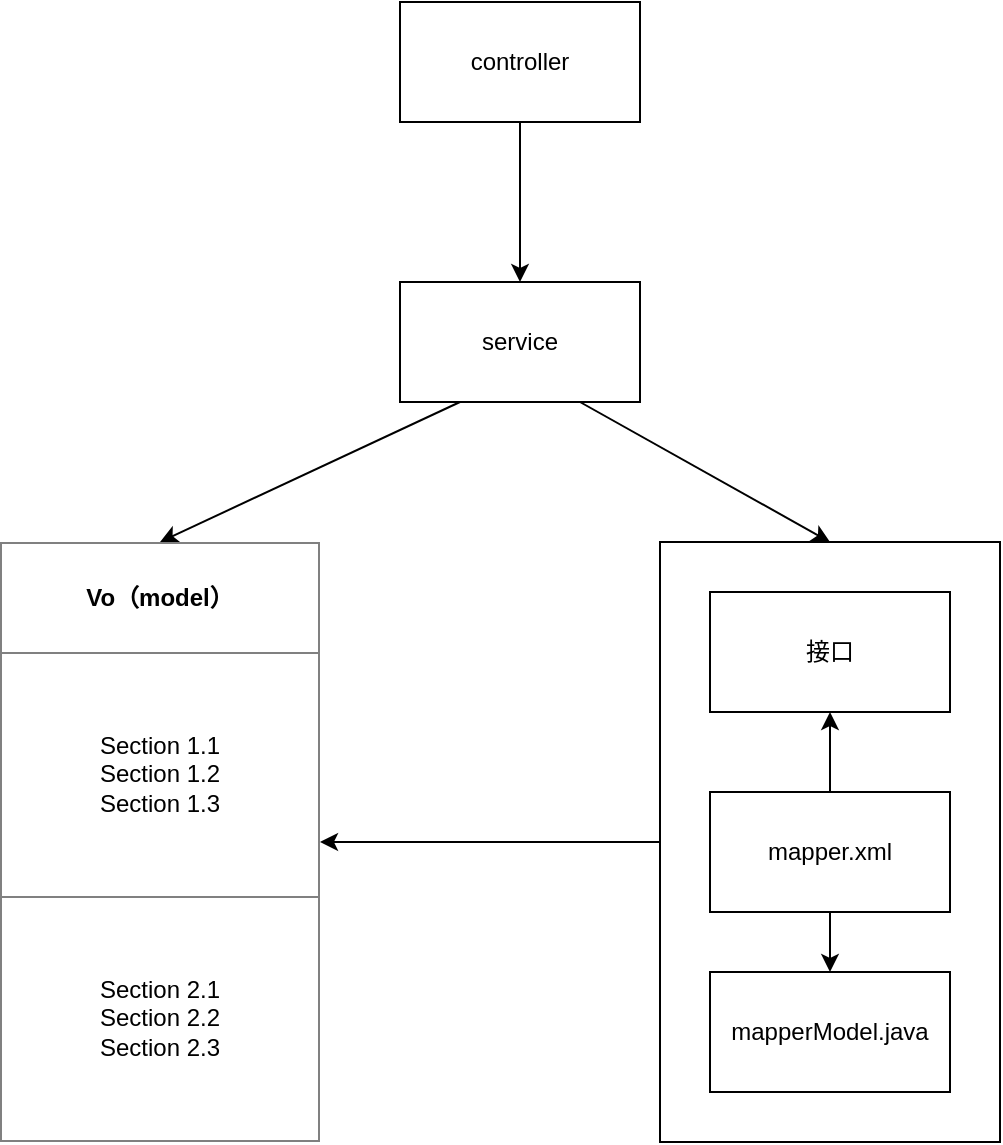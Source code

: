 <mxfile version="10.4.8" type="github"><diagram id="q1C94_TGVgXBsA3L0r41" name="第 1 页"><mxGraphModel dx="1158" dy="648" grid="1" gridSize="10" guides="1" tooltips="1" connect="1" arrows="1" fold="1" page="1" pageScale="1" pageWidth="827" pageHeight="1169" math="0" shadow="0"><root><mxCell id="0"/><mxCell id="1" parent="0"/><mxCell id="CY-yy-per7D4MOO6gfv6-126" value="" style="edgeStyle=none;rounded=0;orthogonalLoop=1;jettySize=auto;html=1;" edge="1" parent="1" source="CY-yy-per7D4MOO6gfv6-123" target="CY-yy-per7D4MOO6gfv6-125"><mxGeometry relative="1" as="geometry"/></mxCell><mxCell id="CY-yy-per7D4MOO6gfv6-123" value="controller&lt;br&gt;" style="rounded=0;whiteSpace=wrap;html=1;" vertex="1" parent="1"><mxGeometry x="260" y="30" width="120" height="60" as="geometry"/></mxCell><mxCell id="CY-yy-per7D4MOO6gfv6-133" style="edgeStyle=none;rounded=0;orthogonalLoop=1;jettySize=auto;html=1;exitX=0.75;exitY=1;exitDx=0;exitDy=0;entryX=0.5;entryY=0;entryDx=0;entryDy=0;" edge="1" parent="1" source="CY-yy-per7D4MOO6gfv6-125" target="CY-yy-per7D4MOO6gfv6-141"><mxGeometry relative="1" as="geometry"><mxPoint x="490" y="300" as="targetPoint"/></mxGeometry></mxCell><mxCell id="CY-yy-per7D4MOO6gfv6-125" value="service&lt;br&gt;" style="rounded=0;whiteSpace=wrap;html=1;" vertex="1" parent="1"><mxGeometry x="260" y="170" width="120" height="60" as="geometry"/></mxCell><mxCell id="CY-yy-per7D4MOO6gfv6-128" value="" style="endArrow=classic;html=1;exitX=0.25;exitY=1;exitDx=0;exitDy=0;entryX=0.5;entryY=0;entryDx=0;entryDy=0;" edge="1" parent="1" source="CY-yy-per7D4MOO6gfv6-125" target="CY-yy-per7D4MOO6gfv6-129"><mxGeometry width="50" height="50" relative="1" as="geometry"><mxPoint x="210" y="390" as="sourcePoint"/><mxPoint x="100" y="300" as="targetPoint"/></mxGeometry></mxCell><mxCell id="CY-yy-per7D4MOO6gfv6-129" value="&lt;table border=&quot;1&quot; width=&quot;100%&quot; cellpadding=&quot;4&quot; style=&quot;width: 100% ; height: 100% ; border-collapse: collapse&quot;&gt;&lt;tbody&gt;&lt;tr&gt;&lt;th align=&quot;center&quot;&gt;Vo（model）&lt;/th&gt;&lt;/tr&gt;&lt;tr&gt;&lt;td align=&quot;center&quot;&gt;Section 1.1&lt;br&gt;Section 1.2&lt;br&gt;Section 1.3&lt;/td&gt;&lt;/tr&gt;&lt;tr&gt;&lt;td align=&quot;center&quot;&gt;Section 2.1&lt;br&gt;Section 2.2&lt;br&gt;Section 2.3&lt;/td&gt;&lt;/tr&gt;&lt;/tbody&gt;&lt;/table&gt;" style="text;html=1;strokeColor=none;fillColor=none;overflow=fill;" vertex="1" parent="1"><mxGeometry x="60" y="300" width="160" height="300" as="geometry"/></mxCell><mxCell id="CY-yy-per7D4MOO6gfv6-142" value="" style="group" vertex="1" connectable="0" parent="1"><mxGeometry x="390" y="300" width="170" height="300" as="geometry"/></mxCell><mxCell id="CY-yy-per7D4MOO6gfv6-141" value="" style="rounded=0;whiteSpace=wrap;html=1;" vertex="1" parent="CY-yy-per7D4MOO6gfv6-142"><mxGeometry width="170" height="300" as="geometry"/></mxCell><mxCell id="CY-yy-per7D4MOO6gfv6-140" value="" style="group" vertex="1" connectable="0" parent="CY-yy-per7D4MOO6gfv6-142"><mxGeometry x="25" y="25" width="120" height="250" as="geometry"/></mxCell><mxCell id="CY-yy-per7D4MOO6gfv6-134" value="mapper.xml" style="rounded=0;whiteSpace=wrap;html=1;" vertex="1" parent="CY-yy-per7D4MOO6gfv6-140"><mxGeometry y="100" width="120" height="60" as="geometry"/></mxCell><mxCell id="CY-yy-per7D4MOO6gfv6-137" value="接口&lt;br&gt;" style="rounded=0;whiteSpace=wrap;html=1;" vertex="1" parent="CY-yy-per7D4MOO6gfv6-140"><mxGeometry width="120" height="60" as="geometry"/></mxCell><mxCell id="CY-yy-per7D4MOO6gfv6-138" value="" style="edgeStyle=none;rounded=0;orthogonalLoop=1;jettySize=auto;html=1;" edge="1" parent="CY-yy-per7D4MOO6gfv6-140" source="CY-yy-per7D4MOO6gfv6-134" target="CY-yy-per7D4MOO6gfv6-137"><mxGeometry relative="1" as="geometry"/></mxCell><mxCell id="CY-yy-per7D4MOO6gfv6-135" value="mapperModel.java" style="rounded=0;whiteSpace=wrap;html=1;" vertex="1" parent="CY-yy-per7D4MOO6gfv6-140"><mxGeometry y="190" width="120" height="60" as="geometry"/></mxCell><mxCell id="CY-yy-per7D4MOO6gfv6-136" value="" style="edgeStyle=none;rounded=0;orthogonalLoop=1;jettySize=auto;html=1;" edge="1" parent="CY-yy-per7D4MOO6gfv6-140" source="CY-yy-per7D4MOO6gfv6-134" target="CY-yy-per7D4MOO6gfv6-135"><mxGeometry relative="1" as="geometry"/></mxCell><mxCell id="CY-yy-per7D4MOO6gfv6-143" style="edgeStyle=none;rounded=0;orthogonalLoop=1;jettySize=auto;html=1;exitX=0;exitY=0.5;exitDx=0;exitDy=0;entryX=1;entryY=0.5;entryDx=0;entryDy=0;" edge="1" parent="1" source="CY-yy-per7D4MOO6gfv6-141" target="CY-yy-per7D4MOO6gfv6-129"><mxGeometry relative="1" as="geometry"/></mxCell></root></mxGraphModel></diagram></mxfile>